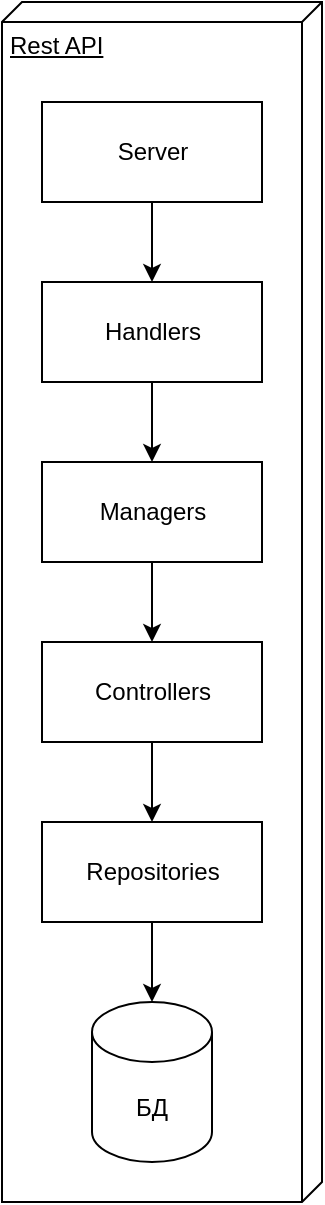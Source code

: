 <mxfile version="20.4.0" type="device"><diagram id="SollSnavo4nKh6w4uDwH" name="Страница 1"><mxGraphModel dx="1662" dy="762" grid="1" gridSize="10" guides="1" tooltips="1" connect="1" arrows="1" fold="1" page="1" pageScale="1" pageWidth="827" pageHeight="1169" math="0" shadow="0"><root><mxCell id="0"/><mxCell id="1" parent="0"/><mxCell id="bzSHYFB3MCZ0__C6aGHR-3" value="Rest API" style="verticalAlign=top;align=left;spacingTop=8;spacingLeft=2;spacingRight=12;shape=cube;size=10;direction=south;fontStyle=4;html=1;" vertex="1" parent="1"><mxGeometry x="60" y="50" width="160" height="600" as="geometry"/></mxCell><mxCell id="bzSHYFB3MCZ0__C6aGHR-10" style="edgeStyle=orthogonalEdgeStyle;rounded=0;orthogonalLoop=1;jettySize=auto;html=1;exitX=0.5;exitY=1;exitDx=0;exitDy=0;entryX=0.5;entryY=0;entryDx=0;entryDy=0;" edge="1" parent="1" source="bzSHYFB3MCZ0__C6aGHR-4" target="bzSHYFB3MCZ0__C6aGHR-5"><mxGeometry relative="1" as="geometry"/></mxCell><mxCell id="bzSHYFB3MCZ0__C6aGHR-4" value="Server" style="html=1;" vertex="1" parent="1"><mxGeometry x="80" y="100" width="110" height="50" as="geometry"/></mxCell><mxCell id="bzSHYFB3MCZ0__C6aGHR-11" style="edgeStyle=orthogonalEdgeStyle;rounded=0;orthogonalLoop=1;jettySize=auto;html=1;exitX=0.5;exitY=1;exitDx=0;exitDy=0;entryX=0.5;entryY=0;entryDx=0;entryDy=0;" edge="1" parent="1" source="bzSHYFB3MCZ0__C6aGHR-5" target="bzSHYFB3MCZ0__C6aGHR-6"><mxGeometry relative="1" as="geometry"/></mxCell><mxCell id="bzSHYFB3MCZ0__C6aGHR-5" value="Handlers" style="html=1;" vertex="1" parent="1"><mxGeometry x="80" y="190" width="110" height="50" as="geometry"/></mxCell><mxCell id="bzSHYFB3MCZ0__C6aGHR-12" style="edgeStyle=orthogonalEdgeStyle;rounded=0;orthogonalLoop=1;jettySize=auto;html=1;exitX=0.5;exitY=1;exitDx=0;exitDy=0;entryX=0.5;entryY=0;entryDx=0;entryDy=0;" edge="1" parent="1" source="bzSHYFB3MCZ0__C6aGHR-6" target="bzSHYFB3MCZ0__C6aGHR-7"><mxGeometry relative="1" as="geometry"/></mxCell><mxCell id="bzSHYFB3MCZ0__C6aGHR-6" value="Managers" style="html=1;" vertex="1" parent="1"><mxGeometry x="80" y="280" width="110" height="50" as="geometry"/></mxCell><mxCell id="bzSHYFB3MCZ0__C6aGHR-13" style="edgeStyle=orthogonalEdgeStyle;rounded=0;orthogonalLoop=1;jettySize=auto;html=1;exitX=0.5;exitY=1;exitDx=0;exitDy=0;entryX=0.5;entryY=0;entryDx=0;entryDy=0;" edge="1" parent="1" source="bzSHYFB3MCZ0__C6aGHR-7" target="bzSHYFB3MCZ0__C6aGHR-8"><mxGeometry relative="1" as="geometry"/></mxCell><mxCell id="bzSHYFB3MCZ0__C6aGHR-7" value="Controllers" style="html=1;" vertex="1" parent="1"><mxGeometry x="80" y="370" width="110" height="50" as="geometry"/></mxCell><mxCell id="bzSHYFB3MCZ0__C6aGHR-14" style="edgeStyle=orthogonalEdgeStyle;rounded=0;orthogonalLoop=1;jettySize=auto;html=1;exitX=0.5;exitY=1;exitDx=0;exitDy=0;" edge="1" parent="1" source="bzSHYFB3MCZ0__C6aGHR-8" target="bzSHYFB3MCZ0__C6aGHR-9"><mxGeometry relative="1" as="geometry"/></mxCell><mxCell id="bzSHYFB3MCZ0__C6aGHR-8" value="Repositories" style="html=1;" vertex="1" parent="1"><mxGeometry x="80" y="460" width="110" height="50" as="geometry"/></mxCell><mxCell id="bzSHYFB3MCZ0__C6aGHR-9" value="БД" style="shape=cylinder3;whiteSpace=wrap;html=1;boundedLbl=1;backgroundOutline=1;size=15;" vertex="1" parent="1"><mxGeometry x="105" y="550" width="60" height="80" as="geometry"/></mxCell></root></mxGraphModel></diagram></mxfile>